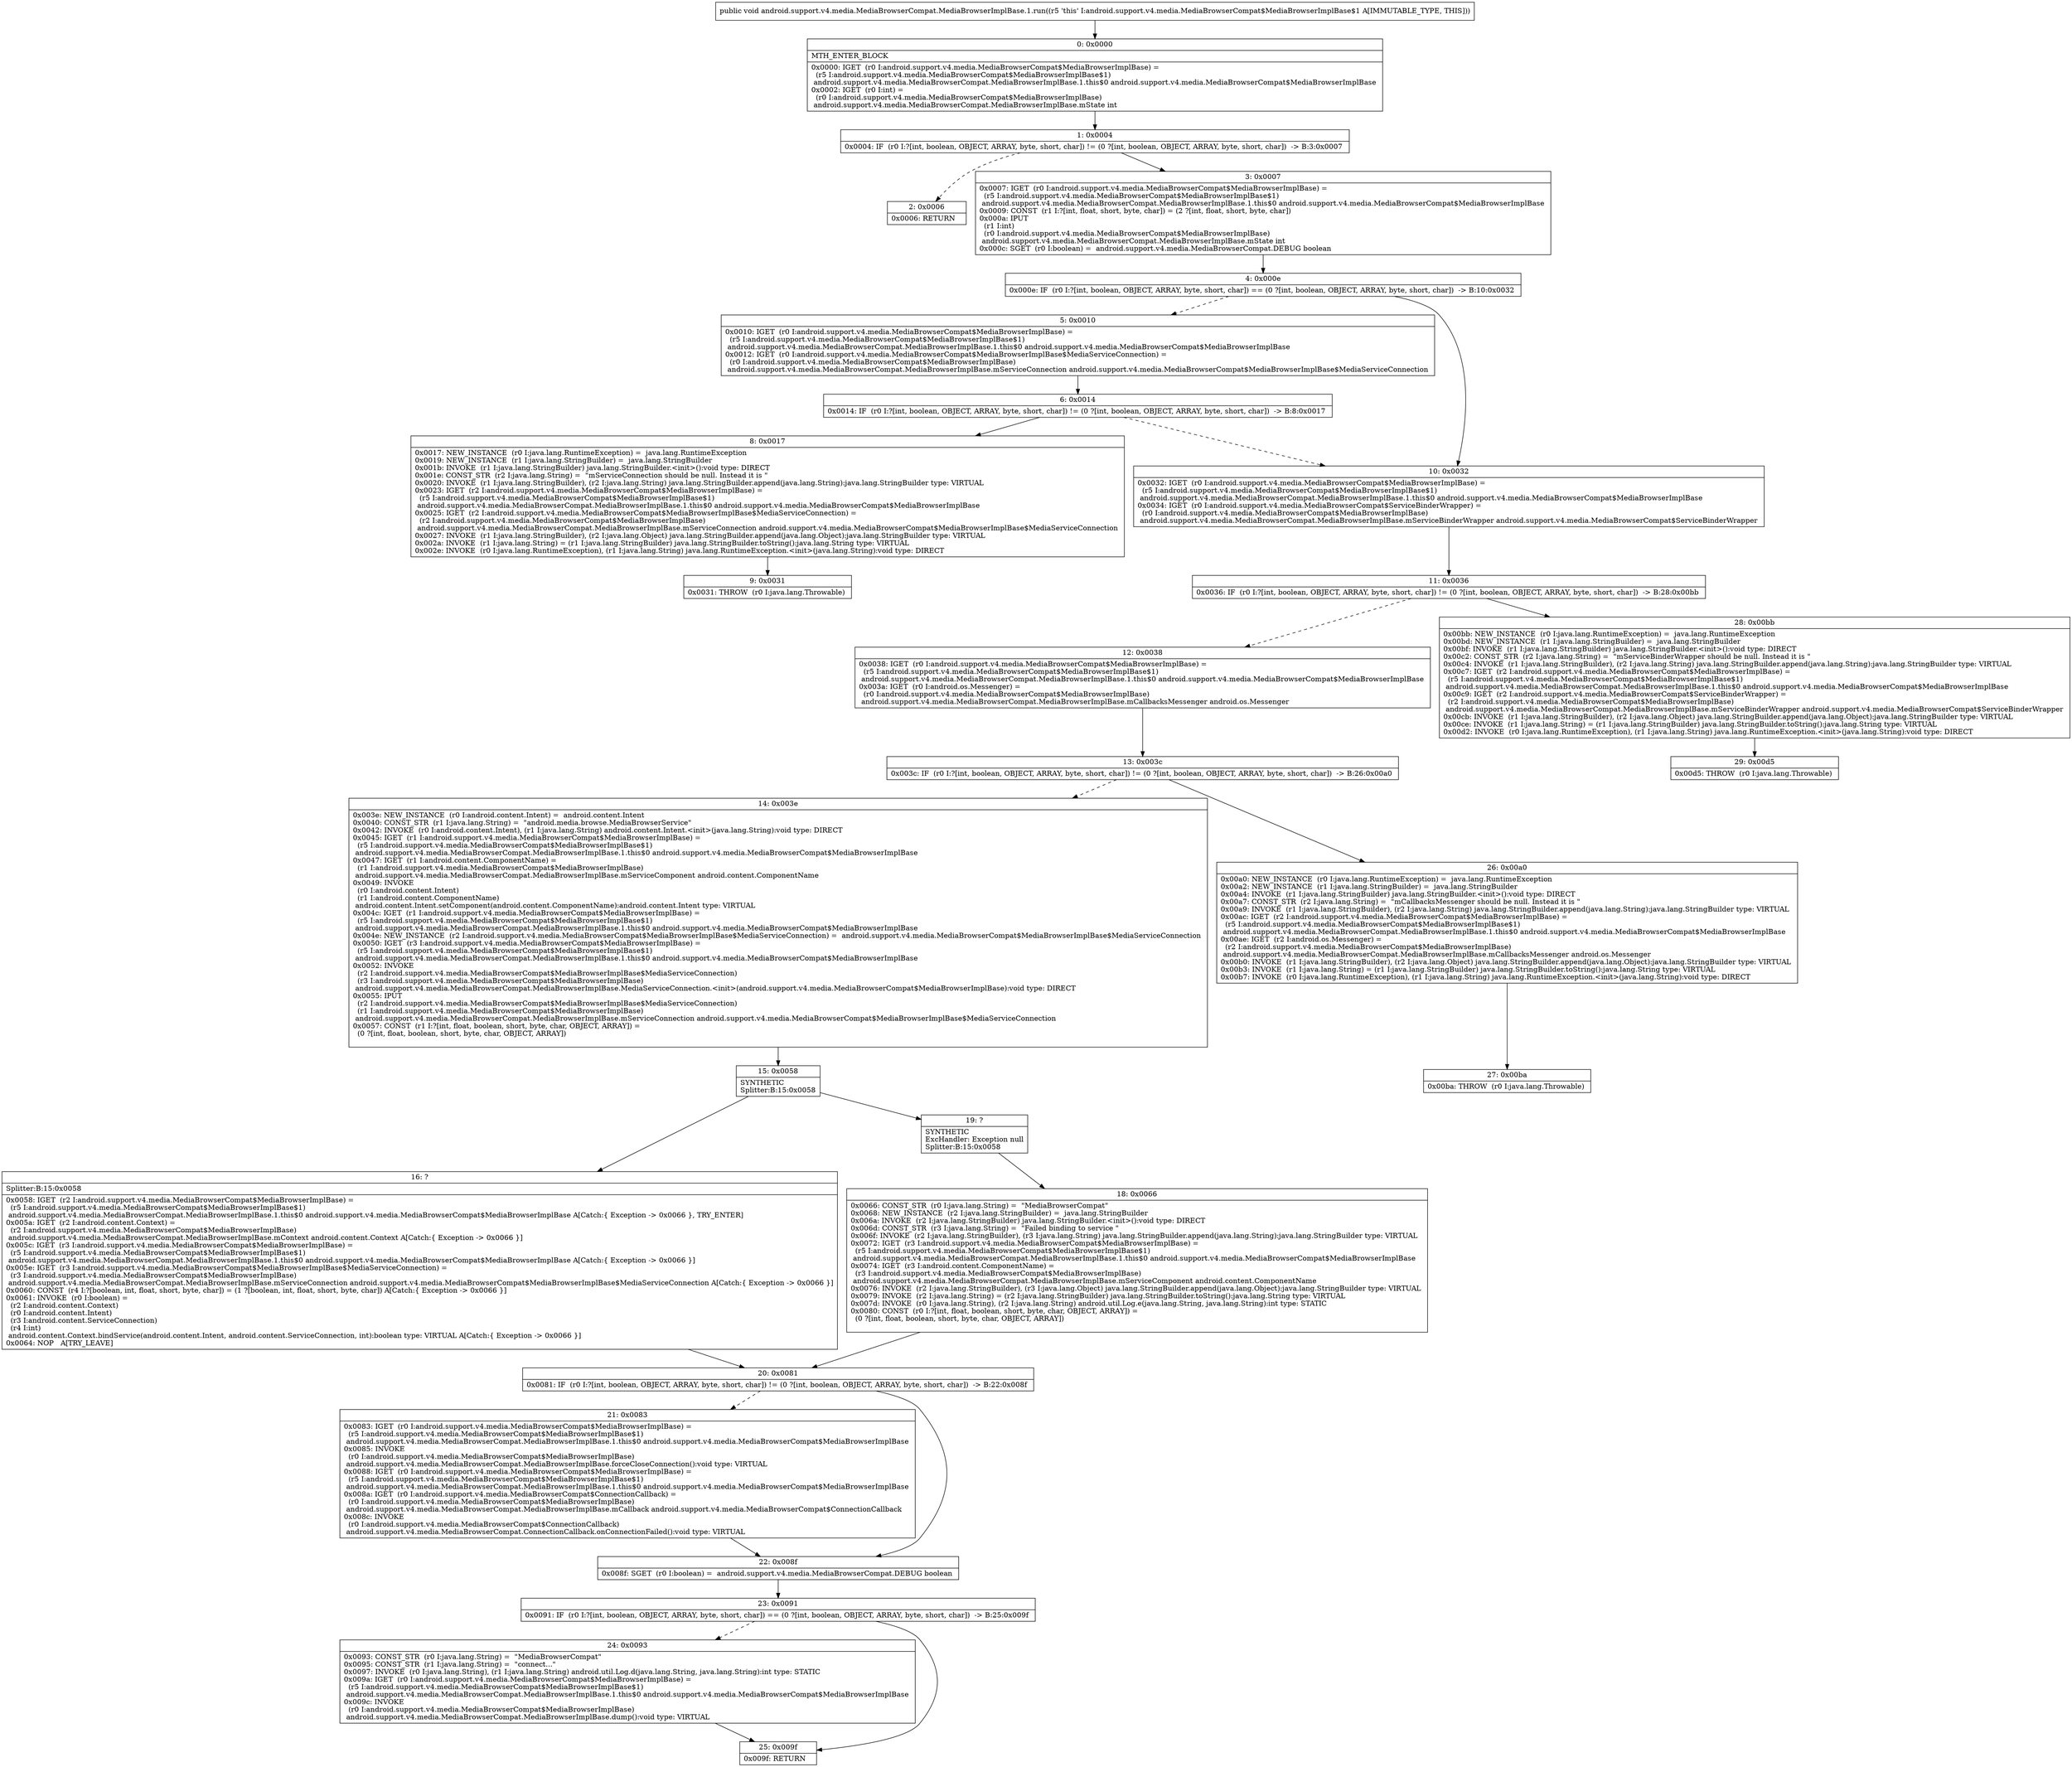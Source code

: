 digraph "CFG forandroid.support.v4.media.MediaBrowserCompat.MediaBrowserImplBase.1.run()V" {
Node_0 [shape=record,label="{0\:\ 0x0000|MTH_ENTER_BLOCK\l|0x0000: IGET  (r0 I:android.support.v4.media.MediaBrowserCompat$MediaBrowserImplBase) = \l  (r5 I:android.support.v4.media.MediaBrowserCompat$MediaBrowserImplBase$1)\l android.support.v4.media.MediaBrowserCompat.MediaBrowserImplBase.1.this$0 android.support.v4.media.MediaBrowserCompat$MediaBrowserImplBase \l0x0002: IGET  (r0 I:int) = \l  (r0 I:android.support.v4.media.MediaBrowserCompat$MediaBrowserImplBase)\l android.support.v4.media.MediaBrowserCompat.MediaBrowserImplBase.mState int \l}"];
Node_1 [shape=record,label="{1\:\ 0x0004|0x0004: IF  (r0 I:?[int, boolean, OBJECT, ARRAY, byte, short, char]) != (0 ?[int, boolean, OBJECT, ARRAY, byte, short, char])  \-\> B:3:0x0007 \l}"];
Node_2 [shape=record,label="{2\:\ 0x0006|0x0006: RETURN   \l}"];
Node_3 [shape=record,label="{3\:\ 0x0007|0x0007: IGET  (r0 I:android.support.v4.media.MediaBrowserCompat$MediaBrowserImplBase) = \l  (r5 I:android.support.v4.media.MediaBrowserCompat$MediaBrowserImplBase$1)\l android.support.v4.media.MediaBrowserCompat.MediaBrowserImplBase.1.this$0 android.support.v4.media.MediaBrowserCompat$MediaBrowserImplBase \l0x0009: CONST  (r1 I:?[int, float, short, byte, char]) = (2 ?[int, float, short, byte, char]) \l0x000a: IPUT  \l  (r1 I:int)\l  (r0 I:android.support.v4.media.MediaBrowserCompat$MediaBrowserImplBase)\l android.support.v4.media.MediaBrowserCompat.MediaBrowserImplBase.mState int \l0x000c: SGET  (r0 I:boolean) =  android.support.v4.media.MediaBrowserCompat.DEBUG boolean \l}"];
Node_4 [shape=record,label="{4\:\ 0x000e|0x000e: IF  (r0 I:?[int, boolean, OBJECT, ARRAY, byte, short, char]) == (0 ?[int, boolean, OBJECT, ARRAY, byte, short, char])  \-\> B:10:0x0032 \l}"];
Node_5 [shape=record,label="{5\:\ 0x0010|0x0010: IGET  (r0 I:android.support.v4.media.MediaBrowserCompat$MediaBrowserImplBase) = \l  (r5 I:android.support.v4.media.MediaBrowserCompat$MediaBrowserImplBase$1)\l android.support.v4.media.MediaBrowserCompat.MediaBrowserImplBase.1.this$0 android.support.v4.media.MediaBrowserCompat$MediaBrowserImplBase \l0x0012: IGET  (r0 I:android.support.v4.media.MediaBrowserCompat$MediaBrowserImplBase$MediaServiceConnection) = \l  (r0 I:android.support.v4.media.MediaBrowserCompat$MediaBrowserImplBase)\l android.support.v4.media.MediaBrowserCompat.MediaBrowserImplBase.mServiceConnection android.support.v4.media.MediaBrowserCompat$MediaBrowserImplBase$MediaServiceConnection \l}"];
Node_6 [shape=record,label="{6\:\ 0x0014|0x0014: IF  (r0 I:?[int, boolean, OBJECT, ARRAY, byte, short, char]) != (0 ?[int, boolean, OBJECT, ARRAY, byte, short, char])  \-\> B:8:0x0017 \l}"];
Node_8 [shape=record,label="{8\:\ 0x0017|0x0017: NEW_INSTANCE  (r0 I:java.lang.RuntimeException) =  java.lang.RuntimeException \l0x0019: NEW_INSTANCE  (r1 I:java.lang.StringBuilder) =  java.lang.StringBuilder \l0x001b: INVOKE  (r1 I:java.lang.StringBuilder) java.lang.StringBuilder.\<init\>():void type: DIRECT \l0x001e: CONST_STR  (r2 I:java.lang.String) =  \"mServiceConnection should be null. Instead it is \" \l0x0020: INVOKE  (r1 I:java.lang.StringBuilder), (r2 I:java.lang.String) java.lang.StringBuilder.append(java.lang.String):java.lang.StringBuilder type: VIRTUAL \l0x0023: IGET  (r2 I:android.support.v4.media.MediaBrowserCompat$MediaBrowserImplBase) = \l  (r5 I:android.support.v4.media.MediaBrowserCompat$MediaBrowserImplBase$1)\l android.support.v4.media.MediaBrowserCompat.MediaBrowserImplBase.1.this$0 android.support.v4.media.MediaBrowserCompat$MediaBrowserImplBase \l0x0025: IGET  (r2 I:android.support.v4.media.MediaBrowserCompat$MediaBrowserImplBase$MediaServiceConnection) = \l  (r2 I:android.support.v4.media.MediaBrowserCompat$MediaBrowserImplBase)\l android.support.v4.media.MediaBrowserCompat.MediaBrowserImplBase.mServiceConnection android.support.v4.media.MediaBrowserCompat$MediaBrowserImplBase$MediaServiceConnection \l0x0027: INVOKE  (r1 I:java.lang.StringBuilder), (r2 I:java.lang.Object) java.lang.StringBuilder.append(java.lang.Object):java.lang.StringBuilder type: VIRTUAL \l0x002a: INVOKE  (r1 I:java.lang.String) = (r1 I:java.lang.StringBuilder) java.lang.StringBuilder.toString():java.lang.String type: VIRTUAL \l0x002e: INVOKE  (r0 I:java.lang.RuntimeException), (r1 I:java.lang.String) java.lang.RuntimeException.\<init\>(java.lang.String):void type: DIRECT \l}"];
Node_9 [shape=record,label="{9\:\ 0x0031|0x0031: THROW  (r0 I:java.lang.Throwable) \l}"];
Node_10 [shape=record,label="{10\:\ 0x0032|0x0032: IGET  (r0 I:android.support.v4.media.MediaBrowserCompat$MediaBrowserImplBase) = \l  (r5 I:android.support.v4.media.MediaBrowserCompat$MediaBrowserImplBase$1)\l android.support.v4.media.MediaBrowserCompat.MediaBrowserImplBase.1.this$0 android.support.v4.media.MediaBrowserCompat$MediaBrowserImplBase \l0x0034: IGET  (r0 I:android.support.v4.media.MediaBrowserCompat$ServiceBinderWrapper) = \l  (r0 I:android.support.v4.media.MediaBrowserCompat$MediaBrowserImplBase)\l android.support.v4.media.MediaBrowserCompat.MediaBrowserImplBase.mServiceBinderWrapper android.support.v4.media.MediaBrowserCompat$ServiceBinderWrapper \l}"];
Node_11 [shape=record,label="{11\:\ 0x0036|0x0036: IF  (r0 I:?[int, boolean, OBJECT, ARRAY, byte, short, char]) != (0 ?[int, boolean, OBJECT, ARRAY, byte, short, char])  \-\> B:28:0x00bb \l}"];
Node_12 [shape=record,label="{12\:\ 0x0038|0x0038: IGET  (r0 I:android.support.v4.media.MediaBrowserCompat$MediaBrowserImplBase) = \l  (r5 I:android.support.v4.media.MediaBrowserCompat$MediaBrowserImplBase$1)\l android.support.v4.media.MediaBrowserCompat.MediaBrowserImplBase.1.this$0 android.support.v4.media.MediaBrowserCompat$MediaBrowserImplBase \l0x003a: IGET  (r0 I:android.os.Messenger) = \l  (r0 I:android.support.v4.media.MediaBrowserCompat$MediaBrowserImplBase)\l android.support.v4.media.MediaBrowserCompat.MediaBrowserImplBase.mCallbacksMessenger android.os.Messenger \l}"];
Node_13 [shape=record,label="{13\:\ 0x003c|0x003c: IF  (r0 I:?[int, boolean, OBJECT, ARRAY, byte, short, char]) != (0 ?[int, boolean, OBJECT, ARRAY, byte, short, char])  \-\> B:26:0x00a0 \l}"];
Node_14 [shape=record,label="{14\:\ 0x003e|0x003e: NEW_INSTANCE  (r0 I:android.content.Intent) =  android.content.Intent \l0x0040: CONST_STR  (r1 I:java.lang.String) =  \"android.media.browse.MediaBrowserService\" \l0x0042: INVOKE  (r0 I:android.content.Intent), (r1 I:java.lang.String) android.content.Intent.\<init\>(java.lang.String):void type: DIRECT \l0x0045: IGET  (r1 I:android.support.v4.media.MediaBrowserCompat$MediaBrowserImplBase) = \l  (r5 I:android.support.v4.media.MediaBrowserCompat$MediaBrowserImplBase$1)\l android.support.v4.media.MediaBrowserCompat.MediaBrowserImplBase.1.this$0 android.support.v4.media.MediaBrowserCompat$MediaBrowserImplBase \l0x0047: IGET  (r1 I:android.content.ComponentName) = \l  (r1 I:android.support.v4.media.MediaBrowserCompat$MediaBrowserImplBase)\l android.support.v4.media.MediaBrowserCompat.MediaBrowserImplBase.mServiceComponent android.content.ComponentName \l0x0049: INVOKE  \l  (r0 I:android.content.Intent)\l  (r1 I:android.content.ComponentName)\l android.content.Intent.setComponent(android.content.ComponentName):android.content.Intent type: VIRTUAL \l0x004c: IGET  (r1 I:android.support.v4.media.MediaBrowserCompat$MediaBrowserImplBase) = \l  (r5 I:android.support.v4.media.MediaBrowserCompat$MediaBrowserImplBase$1)\l android.support.v4.media.MediaBrowserCompat.MediaBrowserImplBase.1.this$0 android.support.v4.media.MediaBrowserCompat$MediaBrowserImplBase \l0x004e: NEW_INSTANCE  (r2 I:android.support.v4.media.MediaBrowserCompat$MediaBrowserImplBase$MediaServiceConnection) =  android.support.v4.media.MediaBrowserCompat$MediaBrowserImplBase$MediaServiceConnection \l0x0050: IGET  (r3 I:android.support.v4.media.MediaBrowserCompat$MediaBrowserImplBase) = \l  (r5 I:android.support.v4.media.MediaBrowserCompat$MediaBrowserImplBase$1)\l android.support.v4.media.MediaBrowserCompat.MediaBrowserImplBase.1.this$0 android.support.v4.media.MediaBrowserCompat$MediaBrowserImplBase \l0x0052: INVOKE  \l  (r2 I:android.support.v4.media.MediaBrowserCompat$MediaBrowserImplBase$MediaServiceConnection)\l  (r3 I:android.support.v4.media.MediaBrowserCompat$MediaBrowserImplBase)\l android.support.v4.media.MediaBrowserCompat.MediaBrowserImplBase.MediaServiceConnection.\<init\>(android.support.v4.media.MediaBrowserCompat$MediaBrowserImplBase):void type: DIRECT \l0x0055: IPUT  \l  (r2 I:android.support.v4.media.MediaBrowserCompat$MediaBrowserImplBase$MediaServiceConnection)\l  (r1 I:android.support.v4.media.MediaBrowserCompat$MediaBrowserImplBase)\l android.support.v4.media.MediaBrowserCompat.MediaBrowserImplBase.mServiceConnection android.support.v4.media.MediaBrowserCompat$MediaBrowserImplBase$MediaServiceConnection \l0x0057: CONST  (r1 I:?[int, float, boolean, short, byte, char, OBJECT, ARRAY]) = \l  (0 ?[int, float, boolean, short, byte, char, OBJECT, ARRAY])\l \l}"];
Node_15 [shape=record,label="{15\:\ 0x0058|SYNTHETIC\lSplitter:B:15:0x0058\l}"];
Node_16 [shape=record,label="{16\:\ ?|Splitter:B:15:0x0058\l|0x0058: IGET  (r2 I:android.support.v4.media.MediaBrowserCompat$MediaBrowserImplBase) = \l  (r5 I:android.support.v4.media.MediaBrowserCompat$MediaBrowserImplBase$1)\l android.support.v4.media.MediaBrowserCompat.MediaBrowserImplBase.1.this$0 android.support.v4.media.MediaBrowserCompat$MediaBrowserImplBase A[Catch:\{ Exception \-\> 0x0066 \}, TRY_ENTER]\l0x005a: IGET  (r2 I:android.content.Context) = \l  (r2 I:android.support.v4.media.MediaBrowserCompat$MediaBrowserImplBase)\l android.support.v4.media.MediaBrowserCompat.MediaBrowserImplBase.mContext android.content.Context A[Catch:\{ Exception \-\> 0x0066 \}]\l0x005c: IGET  (r3 I:android.support.v4.media.MediaBrowserCompat$MediaBrowserImplBase) = \l  (r5 I:android.support.v4.media.MediaBrowserCompat$MediaBrowserImplBase$1)\l android.support.v4.media.MediaBrowserCompat.MediaBrowserImplBase.1.this$0 android.support.v4.media.MediaBrowserCompat$MediaBrowserImplBase A[Catch:\{ Exception \-\> 0x0066 \}]\l0x005e: IGET  (r3 I:android.support.v4.media.MediaBrowserCompat$MediaBrowserImplBase$MediaServiceConnection) = \l  (r3 I:android.support.v4.media.MediaBrowserCompat$MediaBrowserImplBase)\l android.support.v4.media.MediaBrowserCompat.MediaBrowserImplBase.mServiceConnection android.support.v4.media.MediaBrowserCompat$MediaBrowserImplBase$MediaServiceConnection A[Catch:\{ Exception \-\> 0x0066 \}]\l0x0060: CONST  (r4 I:?[boolean, int, float, short, byte, char]) = (1 ?[boolean, int, float, short, byte, char]) A[Catch:\{ Exception \-\> 0x0066 \}]\l0x0061: INVOKE  (r0 I:boolean) = \l  (r2 I:android.content.Context)\l  (r0 I:android.content.Intent)\l  (r3 I:android.content.ServiceConnection)\l  (r4 I:int)\l android.content.Context.bindService(android.content.Intent, android.content.ServiceConnection, int):boolean type: VIRTUAL A[Catch:\{ Exception \-\> 0x0066 \}]\l0x0064: NOP   A[TRY_LEAVE]\l}"];
Node_18 [shape=record,label="{18\:\ 0x0066|0x0066: CONST_STR  (r0 I:java.lang.String) =  \"MediaBrowserCompat\" \l0x0068: NEW_INSTANCE  (r2 I:java.lang.StringBuilder) =  java.lang.StringBuilder \l0x006a: INVOKE  (r2 I:java.lang.StringBuilder) java.lang.StringBuilder.\<init\>():void type: DIRECT \l0x006d: CONST_STR  (r3 I:java.lang.String) =  \"Failed binding to service \" \l0x006f: INVOKE  (r2 I:java.lang.StringBuilder), (r3 I:java.lang.String) java.lang.StringBuilder.append(java.lang.String):java.lang.StringBuilder type: VIRTUAL \l0x0072: IGET  (r3 I:android.support.v4.media.MediaBrowserCompat$MediaBrowserImplBase) = \l  (r5 I:android.support.v4.media.MediaBrowserCompat$MediaBrowserImplBase$1)\l android.support.v4.media.MediaBrowserCompat.MediaBrowserImplBase.1.this$0 android.support.v4.media.MediaBrowserCompat$MediaBrowserImplBase \l0x0074: IGET  (r3 I:android.content.ComponentName) = \l  (r3 I:android.support.v4.media.MediaBrowserCompat$MediaBrowserImplBase)\l android.support.v4.media.MediaBrowserCompat.MediaBrowserImplBase.mServiceComponent android.content.ComponentName \l0x0076: INVOKE  (r2 I:java.lang.StringBuilder), (r3 I:java.lang.Object) java.lang.StringBuilder.append(java.lang.Object):java.lang.StringBuilder type: VIRTUAL \l0x0079: INVOKE  (r2 I:java.lang.String) = (r2 I:java.lang.StringBuilder) java.lang.StringBuilder.toString():java.lang.String type: VIRTUAL \l0x007d: INVOKE  (r0 I:java.lang.String), (r2 I:java.lang.String) android.util.Log.e(java.lang.String, java.lang.String):int type: STATIC \l0x0080: CONST  (r0 I:?[int, float, boolean, short, byte, char, OBJECT, ARRAY]) = \l  (0 ?[int, float, boolean, short, byte, char, OBJECT, ARRAY])\l \l}"];
Node_19 [shape=record,label="{19\:\ ?|SYNTHETIC\lExcHandler: Exception null\lSplitter:B:15:0x0058\l}"];
Node_20 [shape=record,label="{20\:\ 0x0081|0x0081: IF  (r0 I:?[int, boolean, OBJECT, ARRAY, byte, short, char]) != (0 ?[int, boolean, OBJECT, ARRAY, byte, short, char])  \-\> B:22:0x008f \l}"];
Node_21 [shape=record,label="{21\:\ 0x0083|0x0083: IGET  (r0 I:android.support.v4.media.MediaBrowserCompat$MediaBrowserImplBase) = \l  (r5 I:android.support.v4.media.MediaBrowserCompat$MediaBrowserImplBase$1)\l android.support.v4.media.MediaBrowserCompat.MediaBrowserImplBase.1.this$0 android.support.v4.media.MediaBrowserCompat$MediaBrowserImplBase \l0x0085: INVOKE  \l  (r0 I:android.support.v4.media.MediaBrowserCompat$MediaBrowserImplBase)\l android.support.v4.media.MediaBrowserCompat.MediaBrowserImplBase.forceCloseConnection():void type: VIRTUAL \l0x0088: IGET  (r0 I:android.support.v4.media.MediaBrowserCompat$MediaBrowserImplBase) = \l  (r5 I:android.support.v4.media.MediaBrowserCompat$MediaBrowserImplBase$1)\l android.support.v4.media.MediaBrowserCompat.MediaBrowserImplBase.1.this$0 android.support.v4.media.MediaBrowserCompat$MediaBrowserImplBase \l0x008a: IGET  (r0 I:android.support.v4.media.MediaBrowserCompat$ConnectionCallback) = \l  (r0 I:android.support.v4.media.MediaBrowserCompat$MediaBrowserImplBase)\l android.support.v4.media.MediaBrowserCompat.MediaBrowserImplBase.mCallback android.support.v4.media.MediaBrowserCompat$ConnectionCallback \l0x008c: INVOKE  \l  (r0 I:android.support.v4.media.MediaBrowserCompat$ConnectionCallback)\l android.support.v4.media.MediaBrowserCompat.ConnectionCallback.onConnectionFailed():void type: VIRTUAL \l}"];
Node_22 [shape=record,label="{22\:\ 0x008f|0x008f: SGET  (r0 I:boolean) =  android.support.v4.media.MediaBrowserCompat.DEBUG boolean \l}"];
Node_23 [shape=record,label="{23\:\ 0x0091|0x0091: IF  (r0 I:?[int, boolean, OBJECT, ARRAY, byte, short, char]) == (0 ?[int, boolean, OBJECT, ARRAY, byte, short, char])  \-\> B:25:0x009f \l}"];
Node_24 [shape=record,label="{24\:\ 0x0093|0x0093: CONST_STR  (r0 I:java.lang.String) =  \"MediaBrowserCompat\" \l0x0095: CONST_STR  (r1 I:java.lang.String) =  \"connect...\" \l0x0097: INVOKE  (r0 I:java.lang.String), (r1 I:java.lang.String) android.util.Log.d(java.lang.String, java.lang.String):int type: STATIC \l0x009a: IGET  (r0 I:android.support.v4.media.MediaBrowserCompat$MediaBrowserImplBase) = \l  (r5 I:android.support.v4.media.MediaBrowserCompat$MediaBrowserImplBase$1)\l android.support.v4.media.MediaBrowserCompat.MediaBrowserImplBase.1.this$0 android.support.v4.media.MediaBrowserCompat$MediaBrowserImplBase \l0x009c: INVOKE  \l  (r0 I:android.support.v4.media.MediaBrowserCompat$MediaBrowserImplBase)\l android.support.v4.media.MediaBrowserCompat.MediaBrowserImplBase.dump():void type: VIRTUAL \l}"];
Node_25 [shape=record,label="{25\:\ 0x009f|0x009f: RETURN   \l}"];
Node_26 [shape=record,label="{26\:\ 0x00a0|0x00a0: NEW_INSTANCE  (r0 I:java.lang.RuntimeException) =  java.lang.RuntimeException \l0x00a2: NEW_INSTANCE  (r1 I:java.lang.StringBuilder) =  java.lang.StringBuilder \l0x00a4: INVOKE  (r1 I:java.lang.StringBuilder) java.lang.StringBuilder.\<init\>():void type: DIRECT \l0x00a7: CONST_STR  (r2 I:java.lang.String) =  \"mCallbacksMessenger should be null. Instead it is \" \l0x00a9: INVOKE  (r1 I:java.lang.StringBuilder), (r2 I:java.lang.String) java.lang.StringBuilder.append(java.lang.String):java.lang.StringBuilder type: VIRTUAL \l0x00ac: IGET  (r2 I:android.support.v4.media.MediaBrowserCompat$MediaBrowserImplBase) = \l  (r5 I:android.support.v4.media.MediaBrowserCompat$MediaBrowserImplBase$1)\l android.support.v4.media.MediaBrowserCompat.MediaBrowserImplBase.1.this$0 android.support.v4.media.MediaBrowserCompat$MediaBrowserImplBase \l0x00ae: IGET  (r2 I:android.os.Messenger) = \l  (r2 I:android.support.v4.media.MediaBrowserCompat$MediaBrowserImplBase)\l android.support.v4.media.MediaBrowserCompat.MediaBrowserImplBase.mCallbacksMessenger android.os.Messenger \l0x00b0: INVOKE  (r1 I:java.lang.StringBuilder), (r2 I:java.lang.Object) java.lang.StringBuilder.append(java.lang.Object):java.lang.StringBuilder type: VIRTUAL \l0x00b3: INVOKE  (r1 I:java.lang.String) = (r1 I:java.lang.StringBuilder) java.lang.StringBuilder.toString():java.lang.String type: VIRTUAL \l0x00b7: INVOKE  (r0 I:java.lang.RuntimeException), (r1 I:java.lang.String) java.lang.RuntimeException.\<init\>(java.lang.String):void type: DIRECT \l}"];
Node_27 [shape=record,label="{27\:\ 0x00ba|0x00ba: THROW  (r0 I:java.lang.Throwable) \l}"];
Node_28 [shape=record,label="{28\:\ 0x00bb|0x00bb: NEW_INSTANCE  (r0 I:java.lang.RuntimeException) =  java.lang.RuntimeException \l0x00bd: NEW_INSTANCE  (r1 I:java.lang.StringBuilder) =  java.lang.StringBuilder \l0x00bf: INVOKE  (r1 I:java.lang.StringBuilder) java.lang.StringBuilder.\<init\>():void type: DIRECT \l0x00c2: CONST_STR  (r2 I:java.lang.String) =  \"mServiceBinderWrapper should be null. Instead it is \" \l0x00c4: INVOKE  (r1 I:java.lang.StringBuilder), (r2 I:java.lang.String) java.lang.StringBuilder.append(java.lang.String):java.lang.StringBuilder type: VIRTUAL \l0x00c7: IGET  (r2 I:android.support.v4.media.MediaBrowserCompat$MediaBrowserImplBase) = \l  (r5 I:android.support.v4.media.MediaBrowserCompat$MediaBrowserImplBase$1)\l android.support.v4.media.MediaBrowserCompat.MediaBrowserImplBase.1.this$0 android.support.v4.media.MediaBrowserCompat$MediaBrowserImplBase \l0x00c9: IGET  (r2 I:android.support.v4.media.MediaBrowserCompat$ServiceBinderWrapper) = \l  (r2 I:android.support.v4.media.MediaBrowserCompat$MediaBrowserImplBase)\l android.support.v4.media.MediaBrowserCompat.MediaBrowserImplBase.mServiceBinderWrapper android.support.v4.media.MediaBrowserCompat$ServiceBinderWrapper \l0x00cb: INVOKE  (r1 I:java.lang.StringBuilder), (r2 I:java.lang.Object) java.lang.StringBuilder.append(java.lang.Object):java.lang.StringBuilder type: VIRTUAL \l0x00ce: INVOKE  (r1 I:java.lang.String) = (r1 I:java.lang.StringBuilder) java.lang.StringBuilder.toString():java.lang.String type: VIRTUAL \l0x00d2: INVOKE  (r0 I:java.lang.RuntimeException), (r1 I:java.lang.String) java.lang.RuntimeException.\<init\>(java.lang.String):void type: DIRECT \l}"];
Node_29 [shape=record,label="{29\:\ 0x00d5|0x00d5: THROW  (r0 I:java.lang.Throwable) \l}"];
MethodNode[shape=record,label="{public void android.support.v4.media.MediaBrowserCompat.MediaBrowserImplBase.1.run((r5 'this' I:android.support.v4.media.MediaBrowserCompat$MediaBrowserImplBase$1 A[IMMUTABLE_TYPE, THIS])) }"];
MethodNode -> Node_0;
Node_0 -> Node_1;
Node_1 -> Node_2[style=dashed];
Node_1 -> Node_3;
Node_3 -> Node_4;
Node_4 -> Node_5[style=dashed];
Node_4 -> Node_10;
Node_5 -> Node_6;
Node_6 -> Node_8;
Node_6 -> Node_10[style=dashed];
Node_8 -> Node_9;
Node_10 -> Node_11;
Node_11 -> Node_12[style=dashed];
Node_11 -> Node_28;
Node_12 -> Node_13;
Node_13 -> Node_14[style=dashed];
Node_13 -> Node_26;
Node_14 -> Node_15;
Node_15 -> Node_16;
Node_15 -> Node_19;
Node_16 -> Node_20;
Node_18 -> Node_20;
Node_19 -> Node_18;
Node_20 -> Node_21[style=dashed];
Node_20 -> Node_22;
Node_21 -> Node_22;
Node_22 -> Node_23;
Node_23 -> Node_24[style=dashed];
Node_23 -> Node_25;
Node_24 -> Node_25;
Node_26 -> Node_27;
Node_28 -> Node_29;
}

